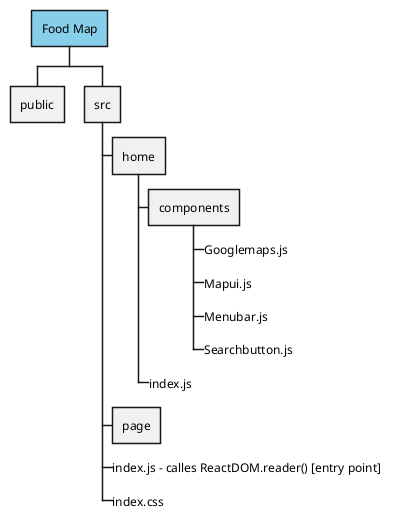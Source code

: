 @startwbs
*[#SkyBlue] Food Map
** public
** src
*** home
**** components
*****_ Googlemaps.js
*****_ Mapui.js
*****_ Menubar.js
*****_ Searchbutton.js
****_ index.js
*** page
***_ index.js - calles ReactDOM.reader() [entry point]
***_ index.css
@endwbs